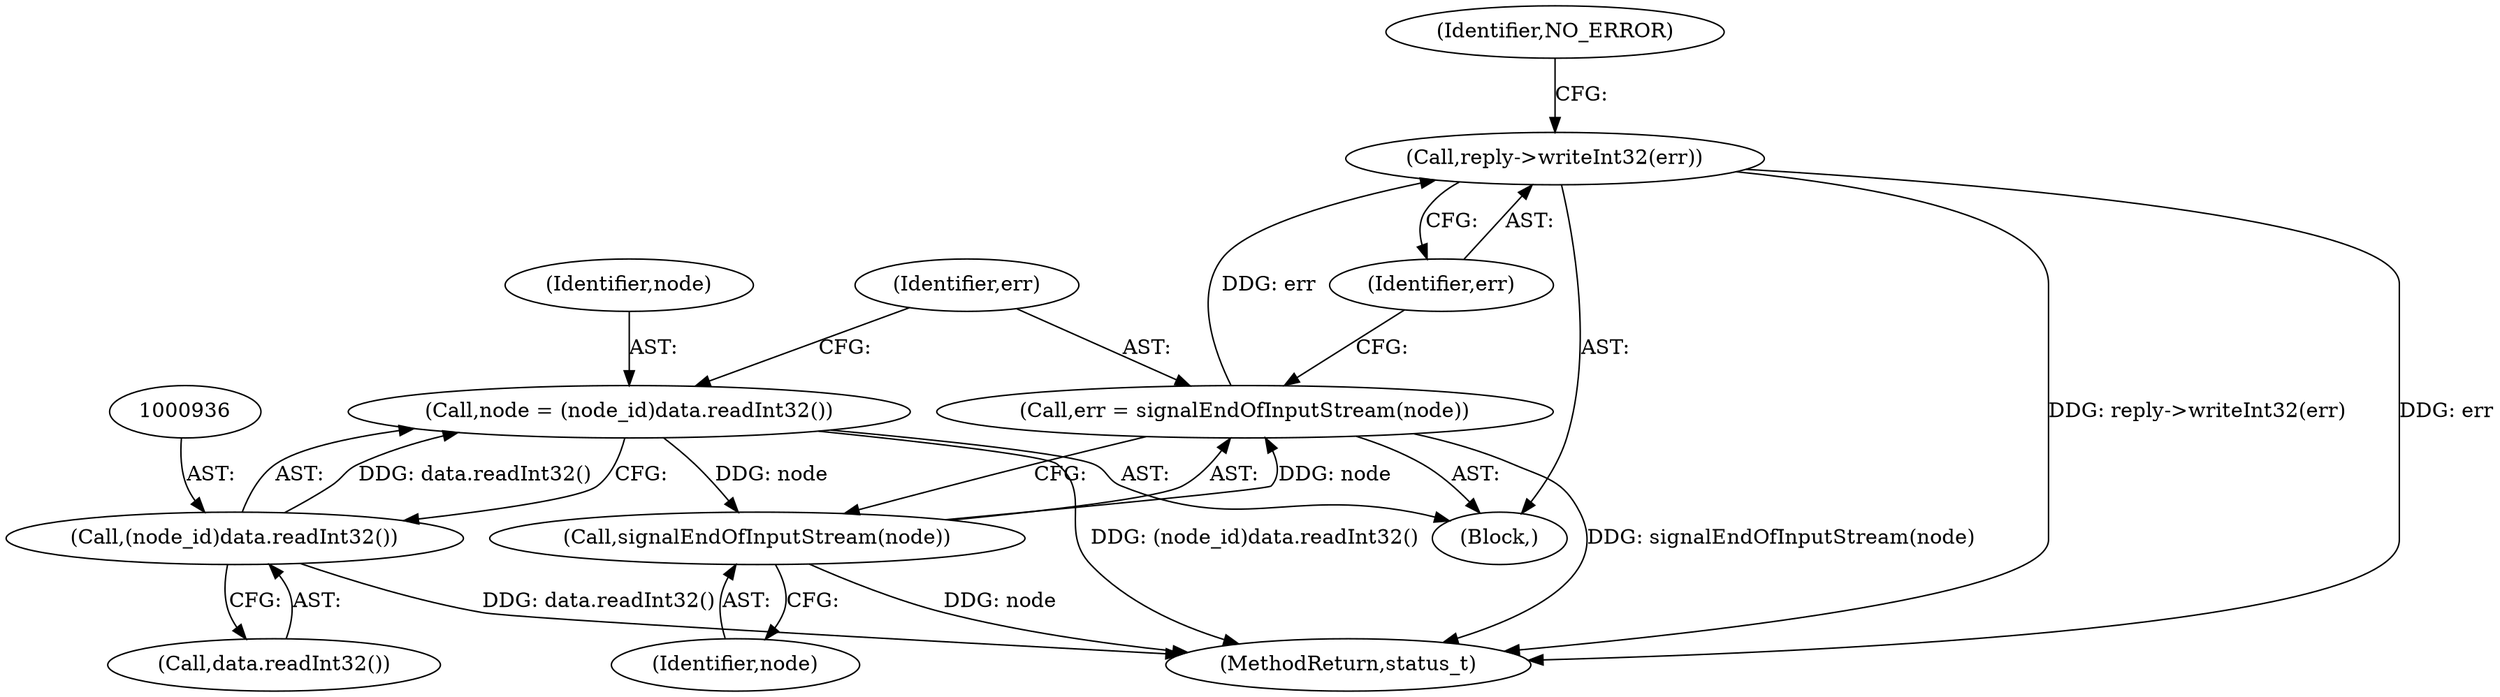 digraph "0_Android_0bb5ced60304da7f61478ffd359e7ba65d72f181@API" {
"1000943" [label="(Call,reply->writeInt32(err))"];
"1000939" [label="(Call,err = signalEndOfInputStream(node))"];
"1000941" [label="(Call,signalEndOfInputStream(node))"];
"1000933" [label="(Call,node = (node_id)data.readInt32())"];
"1000935" [label="(Call,(node_id)data.readInt32())"];
"1000946" [label="(Identifier,NO_ERROR)"];
"1000935" [label="(Call,(node_id)data.readInt32())"];
"1000933" [label="(Call,node = (node_id)data.readInt32())"];
"1000940" [label="(Identifier,err)"];
"1000944" [label="(Identifier,err)"];
"1000934" [label="(Identifier,node)"];
"1000927" [label="(Block,)"];
"1000943" [label="(Call,reply->writeInt32(err))"];
"1000937" [label="(Call,data.readInt32())"];
"1000942" [label="(Identifier,node)"];
"1001353" [label="(MethodReturn,status_t)"];
"1000941" [label="(Call,signalEndOfInputStream(node))"];
"1000939" [label="(Call,err = signalEndOfInputStream(node))"];
"1000943" -> "1000927"  [label="AST: "];
"1000943" -> "1000944"  [label="CFG: "];
"1000944" -> "1000943"  [label="AST: "];
"1000946" -> "1000943"  [label="CFG: "];
"1000943" -> "1001353"  [label="DDG: reply->writeInt32(err)"];
"1000943" -> "1001353"  [label="DDG: err"];
"1000939" -> "1000943"  [label="DDG: err"];
"1000939" -> "1000927"  [label="AST: "];
"1000939" -> "1000941"  [label="CFG: "];
"1000940" -> "1000939"  [label="AST: "];
"1000941" -> "1000939"  [label="AST: "];
"1000944" -> "1000939"  [label="CFG: "];
"1000939" -> "1001353"  [label="DDG: signalEndOfInputStream(node)"];
"1000941" -> "1000939"  [label="DDG: node"];
"1000941" -> "1000942"  [label="CFG: "];
"1000942" -> "1000941"  [label="AST: "];
"1000941" -> "1001353"  [label="DDG: node"];
"1000933" -> "1000941"  [label="DDG: node"];
"1000933" -> "1000927"  [label="AST: "];
"1000933" -> "1000935"  [label="CFG: "];
"1000934" -> "1000933"  [label="AST: "];
"1000935" -> "1000933"  [label="AST: "];
"1000940" -> "1000933"  [label="CFG: "];
"1000933" -> "1001353"  [label="DDG: (node_id)data.readInt32()"];
"1000935" -> "1000933"  [label="DDG: data.readInt32()"];
"1000935" -> "1000937"  [label="CFG: "];
"1000936" -> "1000935"  [label="AST: "];
"1000937" -> "1000935"  [label="AST: "];
"1000935" -> "1001353"  [label="DDG: data.readInt32()"];
}
